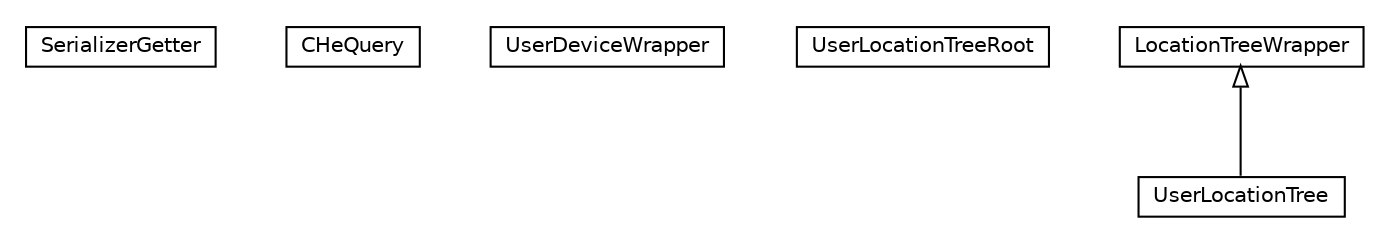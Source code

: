 #!/usr/local/bin/dot
#
# Class diagram 
# Generated by UMLGraph version R5_6-24-gf6e263 (http://www.umlgraph.org/)
#

digraph G {
	edge [fontname="Helvetica",fontsize=10,labelfontname="Helvetica",labelfontsize=10];
	node [fontname="Helvetica",fontsize=10,shape=plaintext];
	nodesep=0.25;
	ranksep=0.5;
	// org.universAAL.security.session.manager.helpers.SerializerGetter
	c872604 [label=<<table title="org.universAAL.security.session.manager.helpers.SerializerGetter" border="0" cellborder="1" cellspacing="0" cellpadding="2" port="p" href="./SerializerGetter.html">
		<tr><td><table border="0" cellspacing="0" cellpadding="1">
<tr><td align="center" balign="center"> SerializerGetter </td></tr>
		</table></td></tr>
		</table>>, URL="./SerializerGetter.html", fontname="Helvetica", fontcolor="black", fontsize=10.0];
	// org.universAAL.security.session.manager.helpers.CHeQuery
	c872605 [label=<<table title="org.universAAL.security.session.manager.helpers.CHeQuery" border="0" cellborder="1" cellspacing="0" cellpadding="2" port="p" href="./CHeQuery.html">
		<tr><td><table border="0" cellspacing="0" cellpadding="1">
<tr><td align="center" balign="center"> CHeQuery </td></tr>
		</table></td></tr>
		</table>>, URL="./CHeQuery.html", fontname="Helvetica", fontcolor="black", fontsize=10.0];
	// org.universAAL.security.session.manager.helpers.UserDeviceWrapper
	c872606 [label=<<table title="org.universAAL.security.session.manager.helpers.UserDeviceWrapper" border="0" cellborder="1" cellspacing="0" cellpadding="2" port="p" href="./UserDeviceWrapper.html">
		<tr><td><table border="0" cellspacing="0" cellpadding="1">
<tr><td align="center" balign="center"> UserDeviceWrapper </td></tr>
		</table></td></tr>
		</table>>, URL="./UserDeviceWrapper.html", fontname="Helvetica", fontcolor="black", fontsize=10.0];
	// org.universAAL.security.session.manager.helpers.UserLocationTreeRoot
	c872607 [label=<<table title="org.universAAL.security.session.manager.helpers.UserLocationTreeRoot" border="0" cellborder="1" cellspacing="0" cellpadding="2" port="p" href="./UserLocationTreeRoot.html">
		<tr><td><table border="0" cellspacing="0" cellpadding="1">
<tr><td align="center" balign="center"> UserLocationTreeRoot </td></tr>
		</table></td></tr>
		</table>>, URL="./UserLocationTreeRoot.html", fontname="Helvetica", fontcolor="black", fontsize=10.0];
	// org.universAAL.security.session.manager.helpers.UserLocationTree
	c872608 [label=<<table title="org.universAAL.security.session.manager.helpers.UserLocationTree" border="0" cellborder="1" cellspacing="0" cellpadding="2" port="p" href="./UserLocationTree.html">
		<tr><td><table border="0" cellspacing="0" cellpadding="1">
<tr><td align="center" balign="center"> UserLocationTree </td></tr>
		</table></td></tr>
		</table>>, URL="./UserLocationTree.html", fontname="Helvetica", fontcolor="black", fontsize=10.0];
	// org.universAAL.security.session.manager.helpers.LocationTreeWrapper
	c872609 [label=<<table title="org.universAAL.security.session.manager.helpers.LocationTreeWrapper" border="0" cellborder="1" cellspacing="0" cellpadding="2" port="p" href="./LocationTreeWrapper.html">
		<tr><td><table border="0" cellspacing="0" cellpadding="1">
<tr><td align="center" balign="center"> LocationTreeWrapper </td></tr>
		</table></td></tr>
		</table>>, URL="./LocationTreeWrapper.html", fontname="Helvetica", fontcolor="black", fontsize=10.0];
	//org.universAAL.security.session.manager.helpers.UserLocationTree extends org.universAAL.security.session.manager.helpers.LocationTreeWrapper
	c872609:p -> c872608:p [dir=back,arrowtail=empty];
}

